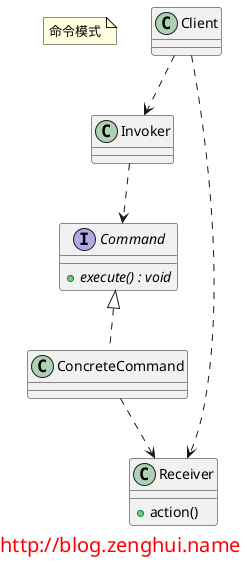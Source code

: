 @startuml

note "命令模式" as name

class Invoker{

}

interface Command{
    + {abstract} execute() : void
}

class ConcreteCommand{

}

class Receiver{
    + action()
}

Invoker ..> Command
Command <|.. ConcreteCommand
ConcreteCommand ..> Receiver

Client ..> Invoker
Client ..> Receiver


footer
<font size="20" color="red">http://blog.zenghui.name</font>
endfooter

@enduml